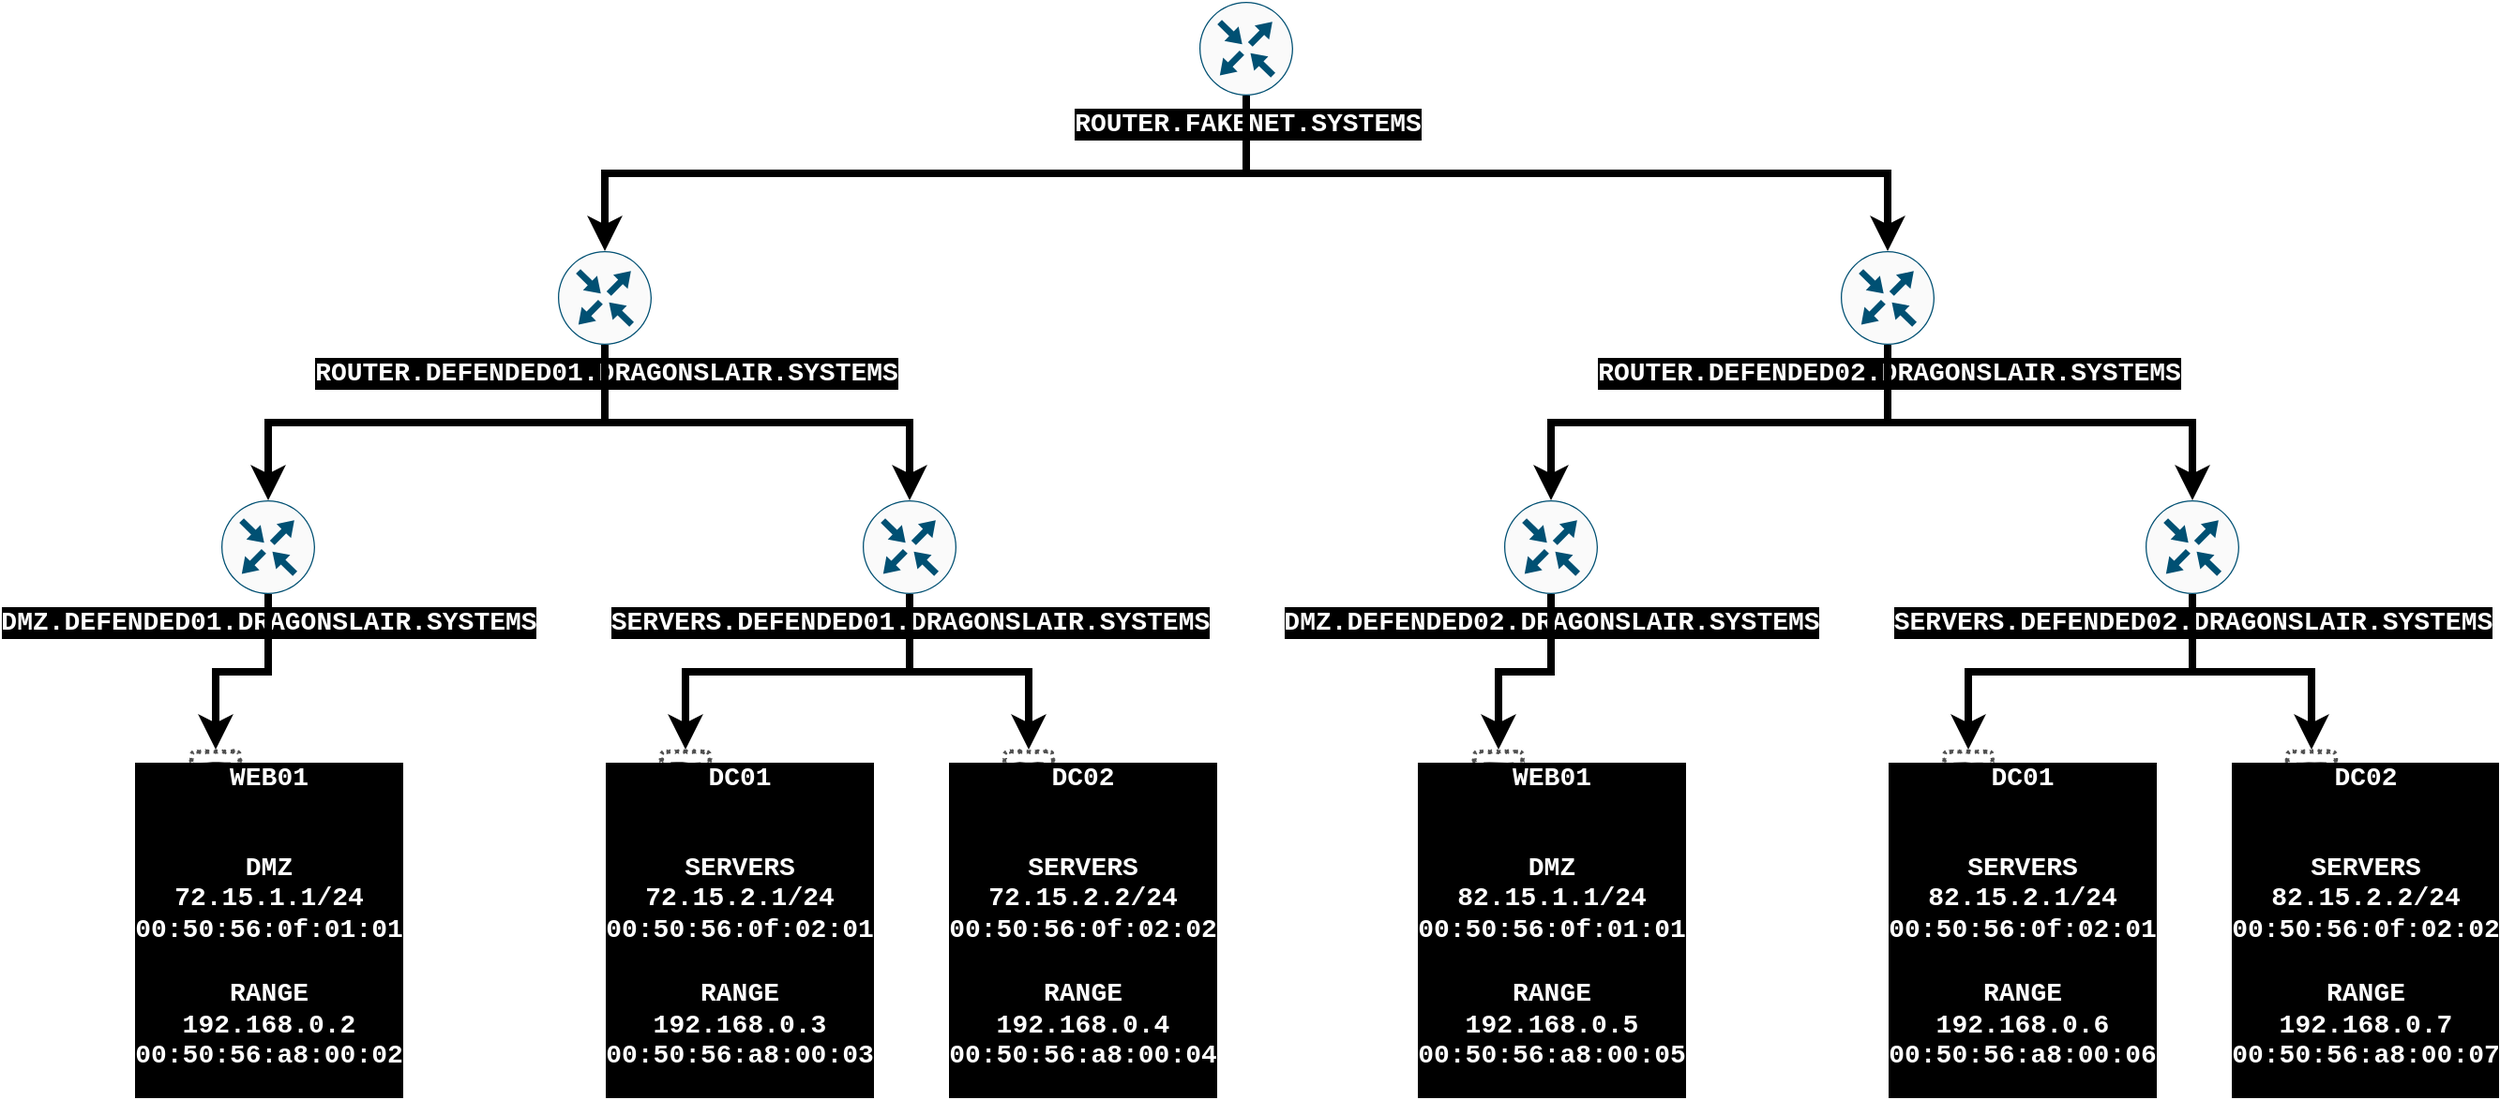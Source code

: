 <mxfile version="13.7.7" type="github">
  <diagram id="k6g9_XQ5uYxUgiT9TVjg" name="Page-1">
    <mxGraphModel dx="2272" dy="775" grid="1" gridSize="10" guides="1" tooltips="1" connect="1" arrows="1" fold="1" page="1" pageScale="1" pageWidth="850" pageHeight="1100" math="0" shadow="0">
      <root>
        <mxCell id="0" />
        <mxCell id="1" parent="0" />
        <UserObject label="&lt;b&gt;%machine_name%&lt;/b&gt;" machine_name="ROUTER.FAKENET.SYSTEMS" primary_nic="" primary_ip="" primary_mac="" range_nic="" range_ip="" range_mac="" undefined="" placeholders="1" id="J6-tEv_VgUpMAA3_UNjC-1">
          <mxCell style="points=[[0.5,0,0],[1,0.5,0],[0.5,1,0],[0,0.5,0],[0.145,0.145,0],[0.856,0.145,0],[0.855,0.856,0],[0.145,0.855,0]];verticalLabelPosition=bottom;html=1;verticalAlign=top;aspect=fixed;align=center;pointerEvents=1;shape=mxgraph.cisco19.rect;prIcon=router;fillColor=#FAFAFA;strokeColor=#005073;fontFamily=Courier New;labelBackgroundColor=#000000;fontColor=#FFFFFF;fontStyle=1;fontSize=14;" vertex="1" parent="1">
            <mxGeometry x="591.5" y="20" width="50" height="50" as="geometry" />
          </mxCell>
        </UserObject>
        <UserObject label="&lt;b&gt;%machine_name%&lt;/b&gt;" machine_name="ROUTER.DEFENDED01.DRAGONSLAIR.SYSTEMS" primary_nic="" primary_ip="" primary_mac="" range_nic="" range_ip="" range_mac="" undefined="" placeholders="1" id="J6-tEv_VgUpMAA3_UNjC-2">
          <mxCell style="points=[[0.5,0,0],[1,0.5,0],[0.5,1,0],[0,0.5,0],[0.145,0.145,0],[0.856,0.145,0],[0.855,0.856,0],[0.145,0.855,0]];verticalLabelPosition=bottom;html=1;verticalAlign=top;aspect=fixed;align=center;pointerEvents=1;shape=mxgraph.cisco19.rect;prIcon=router;fillColor=#FAFAFA;strokeColor=#005073;fontFamily=Courier New;labelBackgroundColor=#000000;fontColor=#FFFFFF;fontStyle=1;fontSize=14;" vertex="1" parent="1">
            <mxGeometry x="249.5" y="153" width="50" height="50" as="geometry" />
          </mxCell>
        </UserObject>
        <UserObject label="&lt;b&gt;%machine_name%&lt;/b&gt;" machine_name="DMZ.DEFENDED01.DRAGONSLAIR.SYSTEMS" primary_nic="" primary_ip="" primary_mac="" range_nic="" range_ip="" range_mac="" undefined="" placeholders="1" id="J6-tEv_VgUpMAA3_UNjC-3">
          <mxCell style="points=[[0.5,0,0],[1,0.5,0],[0.5,1,0],[0,0.5,0],[0.145,0.145,0],[0.856,0.145,0],[0.855,0.856,0],[0.145,0.855,0]];verticalLabelPosition=bottom;html=1;verticalAlign=top;aspect=fixed;align=center;pointerEvents=1;shape=mxgraph.cisco19.rect;prIcon=router;fillColor=#FAFAFA;strokeColor=#005073;fontFamily=Courier New;labelBackgroundColor=#000000;fontColor=#FFFFFF;fontStyle=1;fontSize=14;" vertex="1" parent="1">
            <mxGeometry x="70" y="286" width="50" height="50" as="geometry" />
          </mxCell>
        </UserObject>
        <UserObject label="&lt;b&gt;%machine_name%&lt;/b&gt;" machine_name="SERVERS.DEFENDED01.DRAGONSLAIR.SYSTEMS" primary_nic="" primary_ip="" primary_mac="" range_nic="" range_ip="" range_mac="" undefined="" placeholders="1" id="J6-tEv_VgUpMAA3_UNjC-4">
          <mxCell style="points=[[0.5,0,0],[1,0.5,0],[0.5,1,0],[0,0.5,0],[0.145,0.145,0],[0.856,0.145,0],[0.855,0.856,0],[0.145,0.855,0]];verticalLabelPosition=bottom;html=1;verticalAlign=top;aspect=fixed;align=center;pointerEvents=1;shape=mxgraph.cisco19.rect;prIcon=router;fillColor=#FAFAFA;strokeColor=#005073;fontFamily=Courier New;labelBackgroundColor=#000000;fontColor=#FFFFFF;fontStyle=1;fontSize=14;" vertex="1" parent="1">
            <mxGeometry x="412" y="286" width="50" height="50" as="geometry" />
          </mxCell>
        </UserObject>
        <UserObject label="&lt;b&gt;%machine_name%&lt;br&gt;&lt;br&gt;&lt;p&gt;%primary_nic%&lt;br&gt;%primary_ip%&lt;br&gt;%primary_mac%&lt;br&gt;&lt;br&gt;%range_nic%&lt;br&gt;%range_ip%&lt;br&gt;%range_mac%&lt;/b&gt;" machine_name="WEB01" primary_nic="DMZ" primary_ip="72.15.1.1/24" primary_mac="00:50:56:0f:01:01" range_nic="RANGE" range_ip="192.168.0.2" range_mac="00:50:56:a8:00:02" placeholders="1" id="J6-tEv_VgUpMAA3_UNjC-5">
          <mxCell style="pointerEvents=1;shadow=0;dashed=0;html=1;strokeColor=none;fillColor=#505050;labelPosition=right;verticalLabelPosition=center;verticalAlign=top;outlineConnect=0;align=center;shape=mxgraph.office.servers.virtual_server;rounded=1;comic=1;labelBackgroundColor=#000000;fontFamily=Courier New;fontSize=14;fontColor=#FFFFFF;dropTarget=0;" vertex="1" parent="1">
            <mxGeometry x="53" y="419" width="28" height="52" as="geometry" />
          </mxCell>
        </UserObject>
        <UserObject label="&lt;b&gt;%machine_name%&lt;br&gt;&lt;br&gt;&lt;p&gt;%primary_nic%&lt;br&gt;%primary_ip%&lt;br&gt;%primary_mac%&lt;br&gt;&lt;br&gt;%range_nic%&lt;br&gt;%range_ip%&lt;br&gt;%range_mac%&lt;/b&gt;" machine_name="DC01" primary_nic="SERVERS" primary_ip="72.15.2.1/24" primary_mac="00:50:56:0f:02:01" range_nic="RANGE" range_ip="192.168.0.3" range_mac="00:50:56:a8:00:03" placeholders="1" id="J6-tEv_VgUpMAA3_UNjC-6">
          <mxCell style="pointerEvents=1;shadow=0;dashed=0;html=1;strokeColor=none;fillColor=#505050;labelPosition=right;verticalLabelPosition=center;verticalAlign=top;outlineConnect=0;align=center;shape=mxgraph.office.servers.virtual_server;rounded=1;comic=1;labelBackgroundColor=#000000;fontFamily=Courier New;fontSize=14;fontColor=#FFFFFF;dropTarget=0;" vertex="1" parent="1">
            <mxGeometry x="303.5" y="419" width="28" height="52" as="geometry" />
          </mxCell>
        </UserObject>
        <UserObject label="&lt;b&gt;%machine_name%&lt;br&gt;&lt;br&gt;&lt;p&gt;%primary_nic%&lt;br&gt;%primary_ip%&lt;br&gt;%primary_mac%&lt;br&gt;&lt;br&gt;%range_nic%&lt;br&gt;%range_ip%&lt;br&gt;%range_mac%&lt;/b&gt;" machine_name="DC02" primary_nic="SERVERS" primary_ip="72.15.2.2/24" primary_mac="00:50:56:0f:02:02" range_nic="RANGE" range_ip="192.168.0.4" range_mac="00:50:56:a8:00:04" placeholders="1" id="J6-tEv_VgUpMAA3_UNjC-7">
          <mxCell style="pointerEvents=1;shadow=0;dashed=0;html=1;strokeColor=none;fillColor=#505050;labelPosition=right;verticalLabelPosition=center;verticalAlign=top;outlineConnect=0;align=center;shape=mxgraph.office.servers.virtual_server;rounded=1;comic=1;labelBackgroundColor=#000000;fontFamily=Courier New;fontSize=14;fontColor=#FFFFFF;dropTarget=0;" vertex="1" parent="1">
            <mxGeometry x="486.5" y="419" width="28" height="52" as="geometry" />
          </mxCell>
        </UserObject>
        <UserObject label="&lt;b&gt;%machine_name%&lt;/b&gt;" machine_name="ROUTER.DEFENDED02.DRAGONSLAIR.SYSTEMS" primary_nic="" primary_ip="" primary_mac="" range_nic="" range_ip="" range_mac="" undefined="" placeholders="1" id="J6-tEv_VgUpMAA3_UNjC-8">
          <mxCell style="points=[[0.5,0,0],[1,0.5,0],[0.5,1,0],[0,0.5,0],[0.145,0.145,0],[0.856,0.145,0],[0.855,0.856,0],[0.145,0.855,0]];verticalLabelPosition=bottom;html=1;verticalAlign=top;aspect=fixed;align=center;pointerEvents=1;shape=mxgraph.cisco19.rect;prIcon=router;fillColor=#FAFAFA;strokeColor=#005073;fontFamily=Courier New;labelBackgroundColor=#000000;fontColor=#FFFFFF;fontStyle=1;fontSize=14;" vertex="1" parent="1">
            <mxGeometry x="933.5" y="153" width="50" height="50" as="geometry" />
          </mxCell>
        </UserObject>
        <UserObject label="&lt;b&gt;%machine_name%&lt;/b&gt;" machine_name="DMZ.DEFENDED02.DRAGONSLAIR.SYSTEMS" primary_nic="" primary_ip="" primary_mac="" range_nic="" range_ip="" range_mac="" undefined="" placeholders="1" id="J6-tEv_VgUpMAA3_UNjC-9">
          <mxCell style="points=[[0.5,0,0],[1,0.5,0],[0.5,1,0],[0,0.5,0],[0.145,0.145,0],[0.856,0.145,0],[0.855,0.856,0],[0.145,0.855,0]];verticalLabelPosition=bottom;html=1;verticalAlign=top;aspect=fixed;align=center;pointerEvents=1;shape=mxgraph.cisco19.rect;prIcon=router;fillColor=#FAFAFA;strokeColor=#005073;fontFamily=Courier New;labelBackgroundColor=#000000;fontColor=#FFFFFF;fontStyle=1;fontSize=14;" vertex="1" parent="1">
            <mxGeometry x="754" y="286" width="50" height="50" as="geometry" />
          </mxCell>
        </UserObject>
        <UserObject label="&lt;b&gt;%machine_name%&lt;/b&gt;" machine_name="SERVERS.DEFENDED02.DRAGONSLAIR.SYSTEMS" primary_nic="" primary_ip="" primary_mac="" range_nic="" range_ip="" range_mac="" undefined="" placeholders="1" id="J6-tEv_VgUpMAA3_UNjC-10">
          <mxCell style="points=[[0.5,0,0],[1,0.5,0],[0.5,1,0],[0,0.5,0],[0.145,0.145,0],[0.856,0.145,0],[0.855,0.856,0],[0.145,0.855,0]];verticalLabelPosition=bottom;html=1;verticalAlign=top;aspect=fixed;align=center;pointerEvents=1;shape=mxgraph.cisco19.rect;prIcon=router;fillColor=#FAFAFA;strokeColor=#005073;fontFamily=Courier New;labelBackgroundColor=#000000;fontColor=#FFFFFF;fontStyle=1;fontSize=14;" vertex="1" parent="1">
            <mxGeometry x="1096" y="286" width="50" height="50" as="geometry" />
          </mxCell>
        </UserObject>
        <UserObject label="&lt;b&gt;%machine_name%&lt;br&gt;&lt;br&gt;&lt;p&gt;%primary_nic%&lt;br&gt;%primary_ip%&lt;br&gt;%primary_mac%&lt;br&gt;&lt;br&gt;%range_nic%&lt;br&gt;%range_ip%&lt;br&gt;%range_mac%&lt;/b&gt;" machine_name="WEB01" primary_nic="DMZ" primary_ip="82.15.1.1/24" primary_mac="00:50:56:0f:01:01" range_nic="RANGE" range_ip="192.168.0.5" range_mac="00:50:56:a8:00:05" placeholders="1" id="J6-tEv_VgUpMAA3_UNjC-11">
          <mxCell style="pointerEvents=1;shadow=0;dashed=0;html=1;strokeColor=none;fillColor=#505050;labelPosition=right;verticalLabelPosition=center;verticalAlign=top;outlineConnect=0;align=center;shape=mxgraph.office.servers.virtual_server;rounded=1;comic=1;labelBackgroundColor=#000000;fontFamily=Courier New;fontSize=14;fontColor=#FFFFFF;dropTarget=0;" vertex="1" parent="1">
            <mxGeometry x="737" y="419" width="28" height="52" as="geometry" />
          </mxCell>
        </UserObject>
        <UserObject label="&lt;b&gt;%machine_name%&lt;br&gt;&lt;br&gt;&lt;p&gt;%primary_nic%&lt;br&gt;%primary_ip%&lt;br&gt;%primary_mac%&lt;br&gt;&lt;br&gt;%range_nic%&lt;br&gt;%range_ip%&lt;br&gt;%range_mac%&lt;/b&gt;" machine_name="DC01" primary_nic="SERVERS" primary_ip="82.15.2.1/24" primary_mac="00:50:56:0f:02:01" range_nic="RANGE" range_ip="192.168.0.6" range_mac="00:50:56:a8:00:06" placeholders="1" id="J6-tEv_VgUpMAA3_UNjC-12">
          <mxCell style="pointerEvents=1;shadow=0;dashed=0;html=1;strokeColor=none;fillColor=#505050;labelPosition=right;verticalLabelPosition=center;verticalAlign=top;outlineConnect=0;align=center;shape=mxgraph.office.servers.virtual_server;rounded=1;comic=1;labelBackgroundColor=#000000;fontFamily=Courier New;fontSize=14;fontColor=#FFFFFF;dropTarget=0;" vertex="1" parent="1">
            <mxGeometry x="987.5" y="419" width="28" height="52" as="geometry" />
          </mxCell>
        </UserObject>
        <UserObject label="&lt;b&gt;%machine_name%&lt;br&gt;&lt;br&gt;&lt;p&gt;%primary_nic%&lt;br&gt;%primary_ip%&lt;br&gt;%primary_mac%&lt;br&gt;&lt;br&gt;%range_nic%&lt;br&gt;%range_ip%&lt;br&gt;%range_mac%&lt;/b&gt;" machine_name="DC02" primary_nic="SERVERS" primary_ip="82.15.2.2/24" primary_mac="00:50:56:0f:02:02" range_nic="RANGE" range_ip="192.168.0.7" range_mac="00:50:56:a8:00:07" placeholders="1" id="J6-tEv_VgUpMAA3_UNjC-13">
          <mxCell style="pointerEvents=1;shadow=0;dashed=0;html=1;strokeColor=none;fillColor=#505050;labelPosition=right;verticalLabelPosition=center;verticalAlign=top;outlineConnect=0;align=center;shape=mxgraph.office.servers.virtual_server;rounded=1;comic=1;labelBackgroundColor=#000000;fontFamily=Courier New;fontSize=14;fontColor=#FFFFFF;dropTarget=0;" vertex="1" parent="1">
            <mxGeometry x="1170.5" y="419" width="28" height="52" as="geometry" />
          </mxCell>
        </UserObject>
        <mxCell id="J6-tEv_VgUpMAA3_UNjC-14" value="" style="edgeStyle=orthogonalEdgeStyle;rounded=0;orthogonalLoop=1;jettySize=auto;html=1;exitX=0.5;exitY=1;exitDx=0;exitDy=0;exitPerimeter=0;entryX=0.5;entryY=0;entryDx=0;entryDy=0;strokeWidth=4;" edge="1" parent="1" source="J6-tEv_VgUpMAA3_UNjC-1" target="J6-tEv_VgUpMAA3_UNjC-2">
          <mxGeometry relative="1" as="geometry" />
        </mxCell>
        <mxCell id="J6-tEv_VgUpMAA3_UNjC-15" value="" style="edgeStyle=orthogonalEdgeStyle;rounded=0;orthogonalLoop=1;jettySize=auto;html=1;exitX=0.5;exitY=1;exitDx=0;exitDy=0;exitPerimeter=0;entryX=0.5;entryY=0;entryDx=0;entryDy=0;strokeWidth=4;" edge="1" parent="1" source="J6-tEv_VgUpMAA3_UNjC-2" target="J6-tEv_VgUpMAA3_UNjC-3">
          <mxGeometry relative="1" as="geometry" />
        </mxCell>
        <mxCell id="J6-tEv_VgUpMAA3_UNjC-16" value="" style="edgeStyle=orthogonalEdgeStyle;rounded=0;orthogonalLoop=1;jettySize=auto;html=1;exitX=0.5;exitY=1;exitDx=0;exitDy=0;exitPerimeter=0;entryX=0.5;entryY=0;entryDx=0;entryDy=0;strokeWidth=4;" edge="1" parent="1" source="J6-tEv_VgUpMAA3_UNjC-2" target="J6-tEv_VgUpMAA3_UNjC-4">
          <mxGeometry relative="1" as="geometry" />
        </mxCell>
        <mxCell id="J6-tEv_VgUpMAA3_UNjC-17" value="" style="edgeStyle=orthogonalEdgeStyle;rounded=0;orthogonalLoop=1;jettySize=auto;html=1;exitX=0.5;exitY=1;exitDx=0;exitDy=0;exitPerimeter=0;entryX=0.5;entryY=0;entryDx=0;entryDy=0;strokeWidth=4;" edge="1" parent="1" source="J6-tEv_VgUpMAA3_UNjC-3" target="J6-tEv_VgUpMAA3_UNjC-5">
          <mxGeometry relative="1" as="geometry" />
        </mxCell>
        <mxCell id="J6-tEv_VgUpMAA3_UNjC-18" value="" style="edgeStyle=orthogonalEdgeStyle;rounded=0;orthogonalLoop=1;jettySize=auto;html=1;exitX=0.5;exitY=1;exitDx=0;exitDy=0;exitPerimeter=0;entryX=0.5;entryY=0;entryDx=0;entryDy=0;strokeWidth=4;" edge="1" parent="1" source="J6-tEv_VgUpMAA3_UNjC-4" target="J6-tEv_VgUpMAA3_UNjC-6">
          <mxGeometry relative="1" as="geometry" />
        </mxCell>
        <mxCell id="J6-tEv_VgUpMAA3_UNjC-19" value="" style="edgeStyle=orthogonalEdgeStyle;rounded=0;orthogonalLoop=1;jettySize=auto;html=1;exitX=0.5;exitY=1;exitDx=0;exitDy=0;exitPerimeter=0;entryX=0.5;entryY=0;entryDx=0;entryDy=0;strokeWidth=4;" edge="1" parent="1" source="J6-tEv_VgUpMAA3_UNjC-4" target="J6-tEv_VgUpMAA3_UNjC-7">
          <mxGeometry relative="1" as="geometry" />
        </mxCell>
        <mxCell id="J6-tEv_VgUpMAA3_UNjC-20" value="" style="edgeStyle=orthogonalEdgeStyle;rounded=0;orthogonalLoop=1;jettySize=auto;html=1;exitX=0.5;exitY=1;exitDx=0;exitDy=0;exitPerimeter=0;entryX=0.5;entryY=0;entryDx=0;entryDy=0;strokeWidth=4;" edge="1" parent="1" source="J6-tEv_VgUpMAA3_UNjC-1" target="J6-tEv_VgUpMAA3_UNjC-8">
          <mxGeometry relative="1" as="geometry" />
        </mxCell>
        <mxCell id="J6-tEv_VgUpMAA3_UNjC-21" value="" style="edgeStyle=orthogonalEdgeStyle;rounded=0;orthogonalLoop=1;jettySize=auto;html=1;exitX=0.5;exitY=1;exitDx=0;exitDy=0;exitPerimeter=0;entryX=0.5;entryY=0;entryDx=0;entryDy=0;strokeWidth=4;" edge="1" parent="1" source="J6-tEv_VgUpMAA3_UNjC-8" target="J6-tEv_VgUpMAA3_UNjC-9">
          <mxGeometry relative="1" as="geometry" />
        </mxCell>
        <mxCell id="J6-tEv_VgUpMAA3_UNjC-22" value="" style="edgeStyle=orthogonalEdgeStyle;rounded=0;orthogonalLoop=1;jettySize=auto;html=1;exitX=0.5;exitY=1;exitDx=0;exitDy=0;exitPerimeter=0;entryX=0.5;entryY=0;entryDx=0;entryDy=0;strokeWidth=4;" edge="1" parent="1" source="J6-tEv_VgUpMAA3_UNjC-8" target="J6-tEv_VgUpMAA3_UNjC-10">
          <mxGeometry relative="1" as="geometry" />
        </mxCell>
        <mxCell id="J6-tEv_VgUpMAA3_UNjC-23" value="" style="edgeStyle=orthogonalEdgeStyle;rounded=0;orthogonalLoop=1;jettySize=auto;html=1;exitX=0.5;exitY=1;exitDx=0;exitDy=0;exitPerimeter=0;entryX=0.5;entryY=0;entryDx=0;entryDy=0;strokeWidth=4;" edge="1" parent="1" source="J6-tEv_VgUpMAA3_UNjC-9" target="J6-tEv_VgUpMAA3_UNjC-11">
          <mxGeometry relative="1" as="geometry" />
        </mxCell>
        <mxCell id="J6-tEv_VgUpMAA3_UNjC-24" value="" style="edgeStyle=orthogonalEdgeStyle;rounded=0;orthogonalLoop=1;jettySize=auto;html=1;exitX=0.5;exitY=1;exitDx=0;exitDy=0;exitPerimeter=0;entryX=0.5;entryY=0;entryDx=0;entryDy=0;strokeWidth=4;" edge="1" parent="1" source="J6-tEv_VgUpMAA3_UNjC-10" target="J6-tEv_VgUpMAA3_UNjC-12">
          <mxGeometry relative="1" as="geometry" />
        </mxCell>
        <mxCell id="J6-tEv_VgUpMAA3_UNjC-25" value="" style="edgeStyle=orthogonalEdgeStyle;rounded=0;orthogonalLoop=1;jettySize=auto;html=1;exitX=0.5;exitY=1;exitDx=0;exitDy=0;exitPerimeter=0;entryX=0.5;entryY=0;entryDx=0;entryDy=0;strokeWidth=4;" edge="1" parent="1" source="J6-tEv_VgUpMAA3_UNjC-10" target="J6-tEv_VgUpMAA3_UNjC-13">
          <mxGeometry relative="1" as="geometry" />
        </mxCell>
      </root>
    </mxGraphModel>
  </diagram>
</mxfile>
